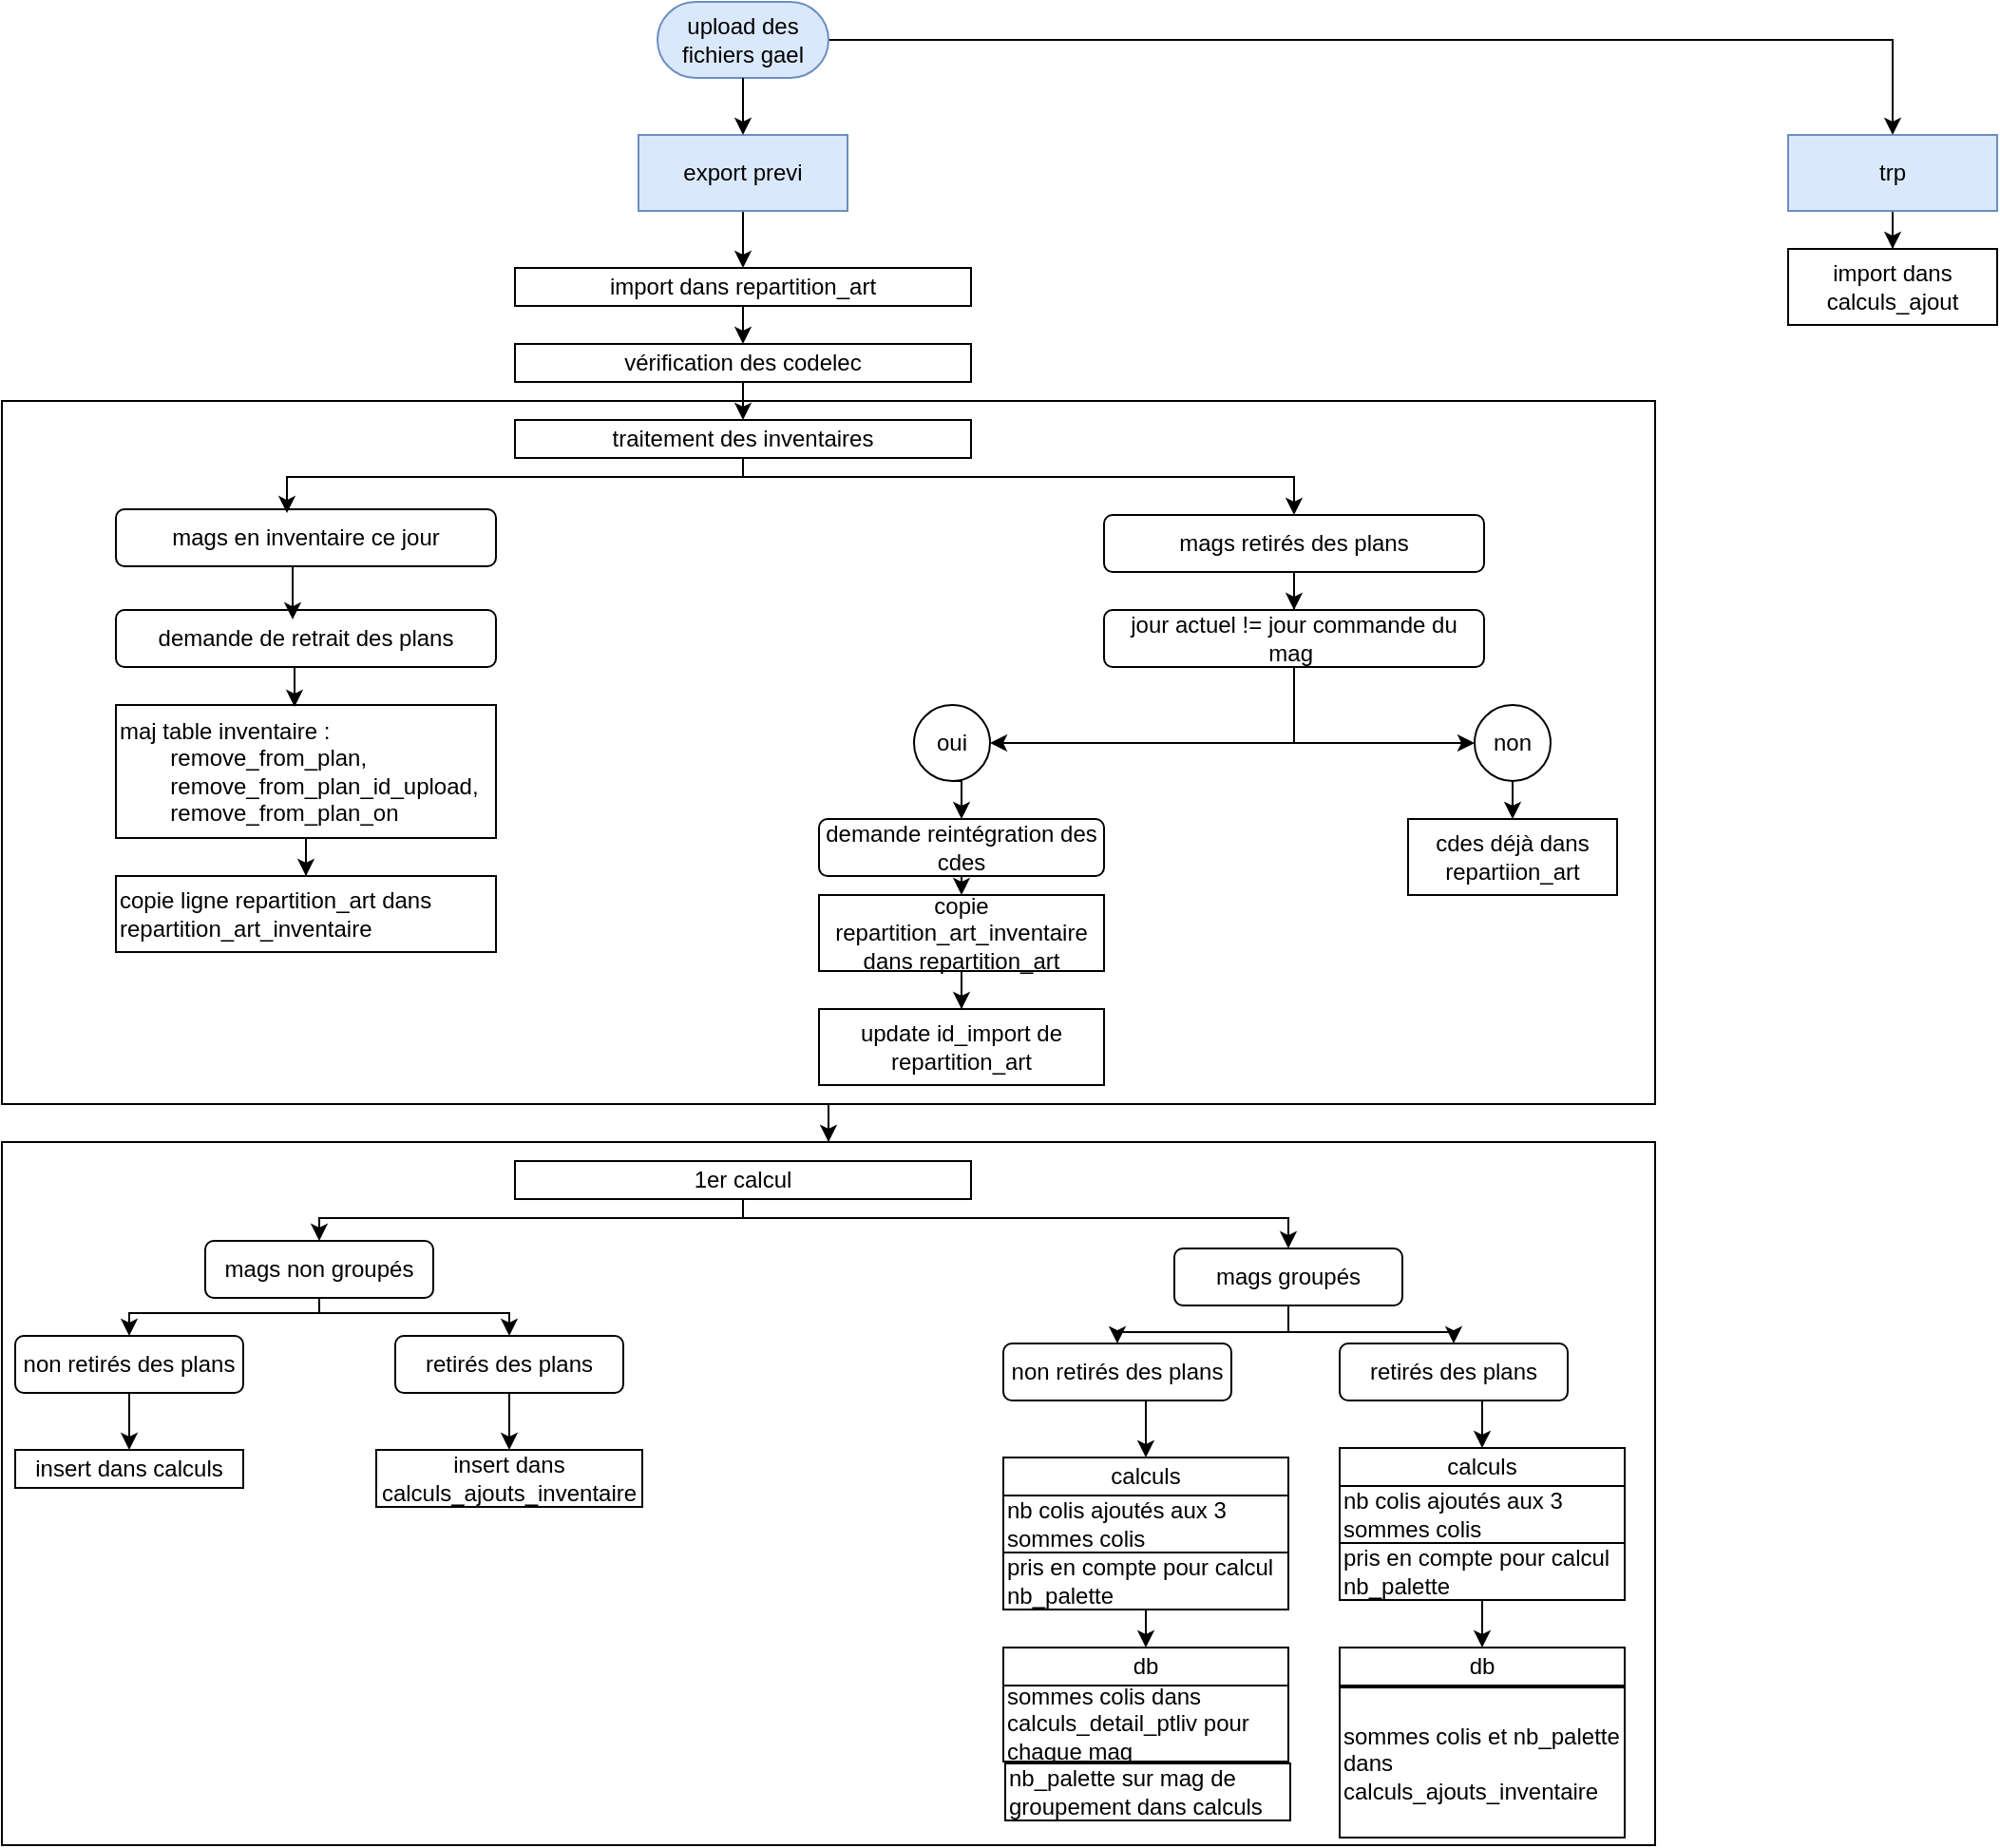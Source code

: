 <mxfile version="26.0.11">
  <diagram id="kgpKYQtTHZ0yAKxKKP6v" name="Page-1">
    <mxGraphModel dx="1434" dy="746" grid="1" gridSize="10" guides="1" tooltips="1" connect="1" arrows="1" fold="1" page="1" pageScale="1" pageWidth="850" pageHeight="1100" math="0" shadow="0">
      <root>
        <mxCell id="0" />
        <mxCell id="1" parent="0" />
        <mxCell id="XwZqhcOC-zFPmnJXmP0F-50" value="" style="rounded=0;whiteSpace=wrap;html=1;fillColor=none;" vertex="1" parent="1">
          <mxGeometry x="10" y="610" width="870" height="370" as="geometry" />
        </mxCell>
        <mxCell id="XwZqhcOC-zFPmnJXmP0F-67" style="edgeStyle=orthogonalEdgeStyle;rounded=0;orthogonalLoop=1;jettySize=auto;html=1;exitX=0.5;exitY=1;exitDx=0;exitDy=0;" edge="1" parent="1" source="XwZqhcOC-zFPmnJXmP0F-8" target="XwZqhcOC-zFPmnJXmP0F-50">
          <mxGeometry relative="1" as="geometry" />
        </mxCell>
        <mxCell id="XwZqhcOC-zFPmnJXmP0F-8" value="" style="rounded=0;whiteSpace=wrap;html=1;fillColor=none;" vertex="1" parent="1">
          <mxGeometry x="10" y="220" width="870" height="370" as="geometry" />
        </mxCell>
        <mxCell id="XwZqhcOC-zFPmnJXmP0F-45" style="edgeStyle=orthogonalEdgeStyle;rounded=0;orthogonalLoop=1;jettySize=auto;html=1;exitX=1;exitY=0.5;exitDx=0;exitDy=0;entryX=0.5;entryY=0;entryDx=0;entryDy=0;" edge="1" parent="1" source="XwZqhcOC-zFPmnJXmP0F-1" target="XwZqhcOC-zFPmnJXmP0F-3">
          <mxGeometry relative="1" as="geometry">
            <mxPoint x="790" y="70" as="targetPoint" />
          </mxGeometry>
        </mxCell>
        <mxCell id="XwZqhcOC-zFPmnJXmP0F-1" value="upload des fichiers gael" style="rounded=1;whiteSpace=wrap;html=1;arcSize=50;fillColor=#dae8fc;strokeColor=#6c8ebf;" vertex="1" parent="1">
          <mxGeometry x="355" y="10" width="90" height="40" as="geometry" />
        </mxCell>
        <mxCell id="XwZqhcOC-zFPmnJXmP0F-44" style="edgeStyle=orthogonalEdgeStyle;rounded=0;orthogonalLoop=1;jettySize=auto;html=1;exitX=0.5;exitY=1;exitDx=0;exitDy=0;" edge="1" parent="1" source="XwZqhcOC-zFPmnJXmP0F-2" target="XwZqhcOC-zFPmnJXmP0F-4">
          <mxGeometry relative="1" as="geometry" />
        </mxCell>
        <mxCell id="XwZqhcOC-zFPmnJXmP0F-2" value="export previ" style="rounded=0;whiteSpace=wrap;html=1;fillColor=#dae8fc;strokeColor=#6c8ebf;" vertex="1" parent="1">
          <mxGeometry x="345" y="80" width="110" height="40" as="geometry" />
        </mxCell>
        <mxCell id="XwZqhcOC-zFPmnJXmP0F-53" style="edgeStyle=orthogonalEdgeStyle;rounded=0;orthogonalLoop=1;jettySize=auto;html=1;exitX=0.5;exitY=1;exitDx=0;exitDy=0;" edge="1" parent="1" source="XwZqhcOC-zFPmnJXmP0F-3" target="XwZqhcOC-zFPmnJXmP0F-5">
          <mxGeometry relative="1" as="geometry" />
        </mxCell>
        <mxCell id="XwZqhcOC-zFPmnJXmP0F-3" value="trp" style="rounded=0;whiteSpace=wrap;html=1;fillColor=#dae8fc;strokeColor=#6c8ebf;" vertex="1" parent="1">
          <mxGeometry x="950" y="80" width="110" height="40" as="geometry" />
        </mxCell>
        <mxCell id="XwZqhcOC-zFPmnJXmP0F-47" style="edgeStyle=orthogonalEdgeStyle;rounded=0;orthogonalLoop=1;jettySize=auto;html=1;exitX=0.5;exitY=1;exitDx=0;exitDy=0;entryX=0.5;entryY=0;entryDx=0;entryDy=0;" edge="1" parent="1" source="XwZqhcOC-zFPmnJXmP0F-4" target="XwZqhcOC-zFPmnJXmP0F-6">
          <mxGeometry relative="1" as="geometry" />
        </mxCell>
        <mxCell id="XwZqhcOC-zFPmnJXmP0F-4" value="import dans&amp;nbsp;&lt;span style=&quot;background-color: transparent; color: light-dark(rgb(0, 0, 0), rgb(255, 255, 255));&quot;&gt;repartition_art&lt;/span&gt;" style="rounded=0;whiteSpace=wrap;html=1;" vertex="1" parent="1">
          <mxGeometry x="280" y="150" width="240" height="20" as="geometry" />
        </mxCell>
        <mxCell id="XwZqhcOC-zFPmnJXmP0F-5" value="import dans&lt;div&gt;calculs_ajout&lt;/div&gt;" style="rounded=0;whiteSpace=wrap;html=1;" vertex="1" parent="1">
          <mxGeometry x="950" y="140" width="110" height="40" as="geometry" />
        </mxCell>
        <mxCell id="XwZqhcOC-zFPmnJXmP0F-48" style="edgeStyle=orthogonalEdgeStyle;rounded=0;orthogonalLoop=1;jettySize=auto;html=1;exitX=0.5;exitY=1;exitDx=0;exitDy=0;entryX=0.5;entryY=0;entryDx=0;entryDy=0;" edge="1" parent="1" source="XwZqhcOC-zFPmnJXmP0F-6" target="XwZqhcOC-zFPmnJXmP0F-7">
          <mxGeometry relative="1" as="geometry" />
        </mxCell>
        <mxCell id="XwZqhcOC-zFPmnJXmP0F-6" value="vérification des codelec" style="rounded=0;whiteSpace=wrap;html=1;" vertex="1" parent="1">
          <mxGeometry x="280" y="190" width="240" height="20" as="geometry" />
        </mxCell>
        <mxCell id="XwZqhcOC-zFPmnJXmP0F-55" style="edgeStyle=orthogonalEdgeStyle;rounded=0;orthogonalLoop=1;jettySize=auto;html=1;exitX=0.5;exitY=1;exitDx=0;exitDy=0;entryX=0.5;entryY=0;entryDx=0;entryDy=0;" edge="1" parent="1" source="XwZqhcOC-zFPmnJXmP0F-7" target="XwZqhcOC-zFPmnJXmP0F-10">
          <mxGeometry relative="1" as="geometry">
            <Array as="points">
              <mxPoint x="400" y="260" />
              <mxPoint x="690" y="260" />
            </Array>
          </mxGeometry>
        </mxCell>
        <mxCell id="XwZqhcOC-zFPmnJXmP0F-7" value="traitement des inventaires" style="rounded=0;whiteSpace=wrap;html=1;" vertex="1" parent="1">
          <mxGeometry x="280" y="230" width="240" height="20" as="geometry" />
        </mxCell>
        <mxCell id="XwZqhcOC-zFPmnJXmP0F-9" value="mags en inventaire ce jour" style="rounded=1;whiteSpace=wrap;html=1;" vertex="1" parent="1">
          <mxGeometry x="70" y="277" width="200" height="30" as="geometry" />
        </mxCell>
        <mxCell id="XwZqhcOC-zFPmnJXmP0F-59" style="edgeStyle=orthogonalEdgeStyle;rounded=0;orthogonalLoop=1;jettySize=auto;html=1;exitX=0.5;exitY=1;exitDx=0;exitDy=0;" edge="1" parent="1" source="XwZqhcOC-zFPmnJXmP0F-10" target="XwZqhcOC-zFPmnJXmP0F-14">
          <mxGeometry relative="1" as="geometry" />
        </mxCell>
        <mxCell id="XwZqhcOC-zFPmnJXmP0F-10" value="mags retirés des plans" style="rounded=1;whiteSpace=wrap;html=1;" vertex="1" parent="1">
          <mxGeometry x="590" y="280" width="200" height="30" as="geometry" />
        </mxCell>
        <mxCell id="XwZqhcOC-zFPmnJXmP0F-11" value="&lt;div&gt;&lt;div&gt;copie ligne repartition_art dans repartition_art_inventaire&lt;/div&gt;&lt;/div&gt;" style="rounded=0;whiteSpace=wrap;html=1;align=left;" vertex="1" parent="1">
          <mxGeometry x="70" y="470" width="200" height="40" as="geometry" />
        </mxCell>
        <mxCell id="XwZqhcOC-zFPmnJXmP0F-12" value="demande de retrait des plans" style="rounded=1;whiteSpace=wrap;html=1;" vertex="1" parent="1">
          <mxGeometry x="70" y="330" width="200" height="30" as="geometry" />
        </mxCell>
        <mxCell id="XwZqhcOC-zFPmnJXmP0F-65" style="edgeStyle=orthogonalEdgeStyle;rounded=0;orthogonalLoop=1;jettySize=auto;html=1;exitX=0.5;exitY=1;exitDx=0;exitDy=0;entryX=0.5;entryY=0;entryDx=0;entryDy=0;" edge="1" parent="1" source="XwZqhcOC-zFPmnJXmP0F-13" target="XwZqhcOC-zFPmnJXmP0F-18">
          <mxGeometry relative="1" as="geometry" />
        </mxCell>
        <mxCell id="XwZqhcOC-zFPmnJXmP0F-13" value="demande reintégration des cdes" style="rounded=1;whiteSpace=wrap;html=1;" vertex="1" parent="1">
          <mxGeometry x="440" y="440" width="150" height="30" as="geometry" />
        </mxCell>
        <mxCell id="XwZqhcOC-zFPmnJXmP0F-60" style="edgeStyle=orthogonalEdgeStyle;rounded=0;orthogonalLoop=1;jettySize=auto;html=1;exitX=0.5;exitY=1;exitDx=0;exitDy=0;entryX=1;entryY=0.5;entryDx=0;entryDy=0;" edge="1" parent="1" source="XwZqhcOC-zFPmnJXmP0F-14" target="XwZqhcOC-zFPmnJXmP0F-16">
          <mxGeometry relative="1" as="geometry" />
        </mxCell>
        <mxCell id="XwZqhcOC-zFPmnJXmP0F-61" style="edgeStyle=orthogonalEdgeStyle;rounded=0;orthogonalLoop=1;jettySize=auto;html=1;exitX=0.5;exitY=1;exitDx=0;exitDy=0;entryX=0;entryY=0.5;entryDx=0;entryDy=0;" edge="1" parent="1" source="XwZqhcOC-zFPmnJXmP0F-14" target="XwZqhcOC-zFPmnJXmP0F-17">
          <mxGeometry relative="1" as="geometry" />
        </mxCell>
        <mxCell id="XwZqhcOC-zFPmnJXmP0F-14" value="jour actuel != jour commande du mag&amp;nbsp;" style="rounded=1;whiteSpace=wrap;html=1;" vertex="1" parent="1">
          <mxGeometry x="590" y="330" width="200" height="30" as="geometry" />
        </mxCell>
        <mxCell id="XwZqhcOC-zFPmnJXmP0F-15" value="cdes déjà dans repartiion_art" style="rounded=0;whiteSpace=wrap;html=1;" vertex="1" parent="1">
          <mxGeometry x="750" y="440" width="110" height="40" as="geometry" />
        </mxCell>
        <mxCell id="XwZqhcOC-zFPmnJXmP0F-62" style="edgeStyle=orthogonalEdgeStyle;rounded=0;orthogonalLoop=1;jettySize=auto;html=1;exitX=0.5;exitY=1;exitDx=0;exitDy=0;entryX=0.5;entryY=0;entryDx=0;entryDy=0;" edge="1" parent="1" source="XwZqhcOC-zFPmnJXmP0F-16" target="XwZqhcOC-zFPmnJXmP0F-13">
          <mxGeometry relative="1" as="geometry" />
        </mxCell>
        <mxCell id="XwZqhcOC-zFPmnJXmP0F-16" value="oui" style="ellipse;whiteSpace=wrap;html=1;" vertex="1" parent="1">
          <mxGeometry x="490" y="380" width="40" height="40" as="geometry" />
        </mxCell>
        <mxCell id="XwZqhcOC-zFPmnJXmP0F-64" style="edgeStyle=orthogonalEdgeStyle;rounded=0;orthogonalLoop=1;jettySize=auto;html=1;exitX=0.5;exitY=1;exitDx=0;exitDy=0;entryX=0.5;entryY=0;entryDx=0;entryDy=0;" edge="1" parent="1" source="XwZqhcOC-zFPmnJXmP0F-17" target="XwZqhcOC-zFPmnJXmP0F-15">
          <mxGeometry relative="1" as="geometry" />
        </mxCell>
        <mxCell id="XwZqhcOC-zFPmnJXmP0F-17" value="non" style="ellipse;whiteSpace=wrap;html=1;" vertex="1" parent="1">
          <mxGeometry x="785" y="380" width="40" height="40" as="geometry" />
        </mxCell>
        <mxCell id="XwZqhcOC-zFPmnJXmP0F-66" style="edgeStyle=orthogonalEdgeStyle;rounded=0;orthogonalLoop=1;jettySize=auto;html=1;exitX=0.5;exitY=1;exitDx=0;exitDy=0;" edge="1" parent="1" source="XwZqhcOC-zFPmnJXmP0F-18" target="XwZqhcOC-zFPmnJXmP0F-19">
          <mxGeometry relative="1" as="geometry" />
        </mxCell>
        <mxCell id="XwZqhcOC-zFPmnJXmP0F-18" value="copie repartition_art_inventaire dans repartition_art" style="rounded=0;whiteSpace=wrap;html=1;" vertex="1" parent="1">
          <mxGeometry x="440" y="480" width="150" height="40" as="geometry" />
        </mxCell>
        <mxCell id="XwZqhcOC-zFPmnJXmP0F-19" value="update id_import de repartition_art" style="rounded=0;whiteSpace=wrap;html=1;" vertex="1" parent="1">
          <mxGeometry x="440" y="540" width="150" height="40" as="geometry" />
        </mxCell>
        <mxCell id="XwZqhcOC-zFPmnJXmP0F-68" style="edgeStyle=orthogonalEdgeStyle;rounded=0;orthogonalLoop=1;jettySize=auto;html=1;exitX=0.5;exitY=1;exitDx=0;exitDy=0;" edge="1" parent="1" source="XwZqhcOC-zFPmnJXmP0F-20" target="XwZqhcOC-zFPmnJXmP0F-21">
          <mxGeometry relative="1" as="geometry">
            <Array as="points">
              <mxPoint x="400" y="650" />
              <mxPoint x="177" y="650" />
            </Array>
          </mxGeometry>
        </mxCell>
        <mxCell id="XwZqhcOC-zFPmnJXmP0F-69" style="edgeStyle=orthogonalEdgeStyle;rounded=0;orthogonalLoop=1;jettySize=auto;html=1;exitX=0.5;exitY=1;exitDx=0;exitDy=0;entryX=0.5;entryY=0;entryDx=0;entryDy=0;" edge="1" parent="1" source="XwZqhcOC-zFPmnJXmP0F-20" target="XwZqhcOC-zFPmnJXmP0F-22">
          <mxGeometry relative="1" as="geometry">
            <Array as="points">
              <mxPoint x="400" y="650" />
              <mxPoint x="687" y="650" />
            </Array>
          </mxGeometry>
        </mxCell>
        <mxCell id="XwZqhcOC-zFPmnJXmP0F-20" value="1er calcul" style="rounded=0;whiteSpace=wrap;html=1;" vertex="1" parent="1">
          <mxGeometry x="280" y="620" width="240" height="20" as="geometry" />
        </mxCell>
        <mxCell id="XwZqhcOC-zFPmnJXmP0F-70" style="edgeStyle=orthogonalEdgeStyle;rounded=0;orthogonalLoop=1;jettySize=auto;html=1;exitX=0.5;exitY=1;exitDx=0;exitDy=0;" edge="1" parent="1" source="XwZqhcOC-zFPmnJXmP0F-21" target="XwZqhcOC-zFPmnJXmP0F-23">
          <mxGeometry relative="1" as="geometry">
            <Array as="points">
              <mxPoint x="177" y="700" />
              <mxPoint x="77" y="700" />
            </Array>
          </mxGeometry>
        </mxCell>
        <mxCell id="XwZqhcOC-zFPmnJXmP0F-71" style="edgeStyle=orthogonalEdgeStyle;rounded=0;orthogonalLoop=1;jettySize=auto;html=1;exitX=0.5;exitY=1;exitDx=0;exitDy=0;" edge="1" parent="1" source="XwZqhcOC-zFPmnJXmP0F-21" target="XwZqhcOC-zFPmnJXmP0F-24">
          <mxGeometry relative="1" as="geometry">
            <Array as="points">
              <mxPoint x="177" y="700" />
              <mxPoint x="277" y="700" />
            </Array>
          </mxGeometry>
        </mxCell>
        <mxCell id="XwZqhcOC-zFPmnJXmP0F-21" value="mags non groupés" style="rounded=1;whiteSpace=wrap;html=1;" vertex="1" parent="1">
          <mxGeometry x="117" y="662" width="120" height="30" as="geometry" />
        </mxCell>
        <mxCell id="XwZqhcOC-zFPmnJXmP0F-74" style="edgeStyle=orthogonalEdgeStyle;rounded=0;orthogonalLoop=1;jettySize=auto;html=1;exitX=0.5;exitY=1;exitDx=0;exitDy=0;" edge="1" parent="1" source="XwZqhcOC-zFPmnJXmP0F-22" target="XwZqhcOC-zFPmnJXmP0F-27">
          <mxGeometry relative="1" as="geometry">
            <Array as="points">
              <mxPoint x="687" y="710" />
              <mxPoint x="597" y="710" />
            </Array>
          </mxGeometry>
        </mxCell>
        <mxCell id="XwZqhcOC-zFPmnJXmP0F-75" style="edgeStyle=orthogonalEdgeStyle;rounded=0;orthogonalLoop=1;jettySize=auto;html=1;exitX=0.5;exitY=1;exitDx=0;exitDy=0;entryX=0.5;entryY=0;entryDx=0;entryDy=0;" edge="1" parent="1" source="XwZqhcOC-zFPmnJXmP0F-22" target="XwZqhcOC-zFPmnJXmP0F-28">
          <mxGeometry relative="1" as="geometry">
            <Array as="points">
              <mxPoint x="687" y="710" />
              <mxPoint x="774" y="710" />
            </Array>
          </mxGeometry>
        </mxCell>
        <mxCell id="XwZqhcOC-zFPmnJXmP0F-22" value="mags groupés" style="rounded=1;whiteSpace=wrap;html=1;" vertex="1" parent="1">
          <mxGeometry x="627" y="666" width="120" height="30" as="geometry" />
        </mxCell>
        <mxCell id="XwZqhcOC-zFPmnJXmP0F-72" style="edgeStyle=orthogonalEdgeStyle;rounded=0;orthogonalLoop=1;jettySize=auto;html=1;exitX=0.5;exitY=1;exitDx=0;exitDy=0;" edge="1" parent="1" source="XwZqhcOC-zFPmnJXmP0F-23" target="XwZqhcOC-zFPmnJXmP0F-25">
          <mxGeometry relative="1" as="geometry" />
        </mxCell>
        <mxCell id="XwZqhcOC-zFPmnJXmP0F-23" value="non retirés des plans" style="rounded=1;whiteSpace=wrap;html=1;" vertex="1" parent="1">
          <mxGeometry x="17" y="712" width="120" height="30" as="geometry" />
        </mxCell>
        <mxCell id="XwZqhcOC-zFPmnJXmP0F-73" style="edgeStyle=orthogonalEdgeStyle;rounded=0;orthogonalLoop=1;jettySize=auto;html=1;exitX=0.5;exitY=1;exitDx=0;exitDy=0;entryX=0.5;entryY=0;entryDx=0;entryDy=0;" edge="1" parent="1" source="XwZqhcOC-zFPmnJXmP0F-24" target="XwZqhcOC-zFPmnJXmP0F-26">
          <mxGeometry relative="1" as="geometry" />
        </mxCell>
        <mxCell id="XwZqhcOC-zFPmnJXmP0F-24" value="retirés des plans" style="rounded=1;whiteSpace=wrap;html=1;" vertex="1" parent="1">
          <mxGeometry x="217" y="712" width="120" height="30" as="geometry" />
        </mxCell>
        <mxCell id="XwZqhcOC-zFPmnJXmP0F-25" value="insert dans calculs" style="rounded=0;whiteSpace=wrap;html=1;" vertex="1" parent="1">
          <mxGeometry x="17" y="772" width="120" height="20" as="geometry" />
        </mxCell>
        <mxCell id="XwZqhcOC-zFPmnJXmP0F-26" value="insert dans calculs_ajouts_inventaire" style="rounded=0;whiteSpace=wrap;html=1;" vertex="1" parent="1">
          <mxGeometry x="207" y="772" width="140" height="30" as="geometry" />
        </mxCell>
        <mxCell id="XwZqhcOC-zFPmnJXmP0F-76" style="edgeStyle=orthogonalEdgeStyle;rounded=0;orthogonalLoop=1;jettySize=auto;html=1;exitX=0.5;exitY=1;exitDx=0;exitDy=0;entryX=0.5;entryY=0;entryDx=0;entryDy=0;" edge="1" parent="1" source="XwZqhcOC-zFPmnJXmP0F-27" target="XwZqhcOC-zFPmnJXmP0F-29">
          <mxGeometry relative="1" as="geometry" />
        </mxCell>
        <mxCell id="XwZqhcOC-zFPmnJXmP0F-27" value="non retirés des plans" style="rounded=1;whiteSpace=wrap;html=1;" vertex="1" parent="1">
          <mxGeometry x="537" y="716" width="120" height="30" as="geometry" />
        </mxCell>
        <mxCell id="XwZqhcOC-zFPmnJXmP0F-77" style="edgeStyle=orthogonalEdgeStyle;rounded=0;orthogonalLoop=1;jettySize=auto;html=1;exitX=0.5;exitY=1;exitDx=0;exitDy=0;entryX=0.5;entryY=0;entryDx=0;entryDy=0;" edge="1" parent="1" source="XwZqhcOC-zFPmnJXmP0F-28" target="XwZqhcOC-zFPmnJXmP0F-38">
          <mxGeometry relative="1" as="geometry" />
        </mxCell>
        <mxCell id="XwZqhcOC-zFPmnJXmP0F-28" value="retirés des plans" style="rounded=1;whiteSpace=wrap;html=1;" vertex="1" parent="1">
          <mxGeometry x="714" y="716" width="120" height="30" as="geometry" />
        </mxCell>
        <mxCell id="XwZqhcOC-zFPmnJXmP0F-29" value="calculs" style="rounded=0;whiteSpace=wrap;html=1;" vertex="1" parent="1">
          <mxGeometry x="537" y="776" width="150" height="20" as="geometry" />
        </mxCell>
        <mxCell id="XwZqhcOC-zFPmnJXmP0F-31" value="nb colis ajoutés aux 3 sommes colis&amp;nbsp;" style="rounded=0;whiteSpace=wrap;html=1;align=left;" vertex="1" parent="1">
          <mxGeometry x="537" y="796" width="150" height="30" as="geometry" />
        </mxCell>
        <mxCell id="XwZqhcOC-zFPmnJXmP0F-78" style="edgeStyle=orthogonalEdgeStyle;rounded=0;orthogonalLoop=1;jettySize=auto;html=1;exitX=0.5;exitY=1;exitDx=0;exitDy=0;entryX=0.5;entryY=0;entryDx=0;entryDy=0;" edge="1" parent="1" source="XwZqhcOC-zFPmnJXmP0F-32" target="XwZqhcOC-zFPmnJXmP0F-34">
          <mxGeometry relative="1" as="geometry" />
        </mxCell>
        <mxCell id="XwZqhcOC-zFPmnJXmP0F-32" value="pris en compte pour calcul nb_palette" style="rounded=0;whiteSpace=wrap;html=1;align=left;" vertex="1" parent="1">
          <mxGeometry x="537" y="826" width="150" height="30" as="geometry" />
        </mxCell>
        <mxCell id="XwZqhcOC-zFPmnJXmP0F-34" value="db" style="rounded=0;whiteSpace=wrap;html=1;" vertex="1" parent="1">
          <mxGeometry x="537" y="876" width="150" height="20" as="geometry" />
        </mxCell>
        <mxCell id="XwZqhcOC-zFPmnJXmP0F-36" value="sommes colis dans calculs_detail_ptliv pour chaque mag" style="rounded=0;whiteSpace=wrap;html=1;align=left;" vertex="1" parent="1">
          <mxGeometry x="537" y="896" width="150" height="40" as="geometry" />
        </mxCell>
        <mxCell id="XwZqhcOC-zFPmnJXmP0F-37" value="nb_palette sur mag de groupement dans calculs" style="rounded=0;whiteSpace=wrap;html=1;align=left;" vertex="1" parent="1">
          <mxGeometry x="538" y="937" width="150" height="30" as="geometry" />
        </mxCell>
        <mxCell id="XwZqhcOC-zFPmnJXmP0F-38" value="calculs" style="rounded=0;whiteSpace=wrap;html=1;" vertex="1" parent="1">
          <mxGeometry x="714" y="771" width="150" height="20" as="geometry" />
        </mxCell>
        <mxCell id="XwZqhcOC-zFPmnJXmP0F-39" value="nb colis ajoutés aux 3 sommes colis&amp;nbsp;" style="rounded=0;whiteSpace=wrap;html=1;align=left;" vertex="1" parent="1">
          <mxGeometry x="714" y="791" width="150" height="30" as="geometry" />
        </mxCell>
        <mxCell id="XwZqhcOC-zFPmnJXmP0F-79" style="edgeStyle=orthogonalEdgeStyle;rounded=0;orthogonalLoop=1;jettySize=auto;html=1;exitX=0.5;exitY=1;exitDx=0;exitDy=0;entryX=0.5;entryY=0;entryDx=0;entryDy=0;" edge="1" parent="1" source="XwZqhcOC-zFPmnJXmP0F-40" target="XwZqhcOC-zFPmnJXmP0F-41">
          <mxGeometry relative="1" as="geometry" />
        </mxCell>
        <mxCell id="XwZqhcOC-zFPmnJXmP0F-40" value="pris en compte pour calcul nb_palette" style="rounded=0;whiteSpace=wrap;html=1;align=left;" vertex="1" parent="1">
          <mxGeometry x="714" y="821" width="150" height="30" as="geometry" />
        </mxCell>
        <mxCell id="XwZqhcOC-zFPmnJXmP0F-41" value="db" style="rounded=0;whiteSpace=wrap;html=1;" vertex="1" parent="1">
          <mxGeometry x="714" y="876" width="150" height="20" as="geometry" />
        </mxCell>
        <mxCell id="XwZqhcOC-zFPmnJXmP0F-42" value="sommes colis et nb_palette dans calculs_ajouts_inventaire" style="rounded=0;whiteSpace=wrap;html=1;align=left;" vertex="1" parent="1">
          <mxGeometry x="714" y="897" width="150" height="79" as="geometry" />
        </mxCell>
        <mxCell id="XwZqhcOC-zFPmnJXmP0F-43" value="" style="endArrow=classic;html=1;rounded=0;exitX=0.5;exitY=1;exitDx=0;exitDy=0;" edge="1" parent="1" source="XwZqhcOC-zFPmnJXmP0F-1" target="XwZqhcOC-zFPmnJXmP0F-2">
          <mxGeometry width="50" height="50" relative="1" as="geometry">
            <mxPoint x="450" y="210" as="sourcePoint" />
            <mxPoint x="500" y="160" as="targetPoint" />
          </mxGeometry>
        </mxCell>
        <mxCell id="XwZqhcOC-zFPmnJXmP0F-58" style="edgeStyle=orthogonalEdgeStyle;rounded=0;orthogonalLoop=1;jettySize=auto;html=1;exitX=0.5;exitY=1;exitDx=0;exitDy=0;" edge="1" parent="1" source="XwZqhcOC-zFPmnJXmP0F-49" target="XwZqhcOC-zFPmnJXmP0F-11">
          <mxGeometry relative="1" as="geometry" />
        </mxCell>
        <mxCell id="XwZqhcOC-zFPmnJXmP0F-49" value="maj table inventaire :&amp;nbsp;&lt;div&gt;&lt;span style=&quot;white-space: pre;&quot;&gt;&#x9;&lt;/span&gt;remove_from_plan, &lt;span style=&quot;white-space: pre;&quot;&gt;&#x9;&lt;/span&gt;remove_from_plan_id_upload,&lt;/div&gt;&lt;div&gt;&lt;span style=&quot;white-space: pre;&quot;&gt;&#x9;&lt;/span&gt;remove_from_plan_on&lt;/div&gt;" style="rounded=0;whiteSpace=wrap;html=1;align=left;" vertex="1" parent="1">
          <mxGeometry x="70" y="380" width="200" height="70" as="geometry" />
        </mxCell>
        <mxCell id="XwZqhcOC-zFPmnJXmP0F-54" style="edgeStyle=orthogonalEdgeStyle;rounded=0;orthogonalLoop=1;jettySize=auto;html=1;exitX=0.5;exitY=1;exitDx=0;exitDy=0;entryX=0.45;entryY=0.067;entryDx=0;entryDy=0;entryPerimeter=0;" edge="1" parent="1" source="XwZqhcOC-zFPmnJXmP0F-7" target="XwZqhcOC-zFPmnJXmP0F-9">
          <mxGeometry relative="1" as="geometry">
            <Array as="points">
              <mxPoint x="400" y="260" />
              <mxPoint x="160" y="260" />
            </Array>
          </mxGeometry>
        </mxCell>
        <mxCell id="XwZqhcOC-zFPmnJXmP0F-56" style="edgeStyle=orthogonalEdgeStyle;rounded=0;orthogonalLoop=1;jettySize=auto;html=1;exitX=0.5;exitY=1;exitDx=0;exitDy=0;entryX=0.465;entryY=0.167;entryDx=0;entryDy=0;entryPerimeter=0;" edge="1" parent="1" source="XwZqhcOC-zFPmnJXmP0F-9" target="XwZqhcOC-zFPmnJXmP0F-12">
          <mxGeometry relative="1" as="geometry" />
        </mxCell>
        <mxCell id="XwZqhcOC-zFPmnJXmP0F-57" style="edgeStyle=orthogonalEdgeStyle;rounded=0;orthogonalLoop=1;jettySize=auto;html=1;exitX=0.5;exitY=1;exitDx=0;exitDy=0;entryX=0.47;entryY=0.014;entryDx=0;entryDy=0;entryPerimeter=0;" edge="1" parent="1" source="XwZqhcOC-zFPmnJXmP0F-12" target="XwZqhcOC-zFPmnJXmP0F-49">
          <mxGeometry relative="1" as="geometry" />
        </mxCell>
      </root>
    </mxGraphModel>
  </diagram>
</mxfile>
